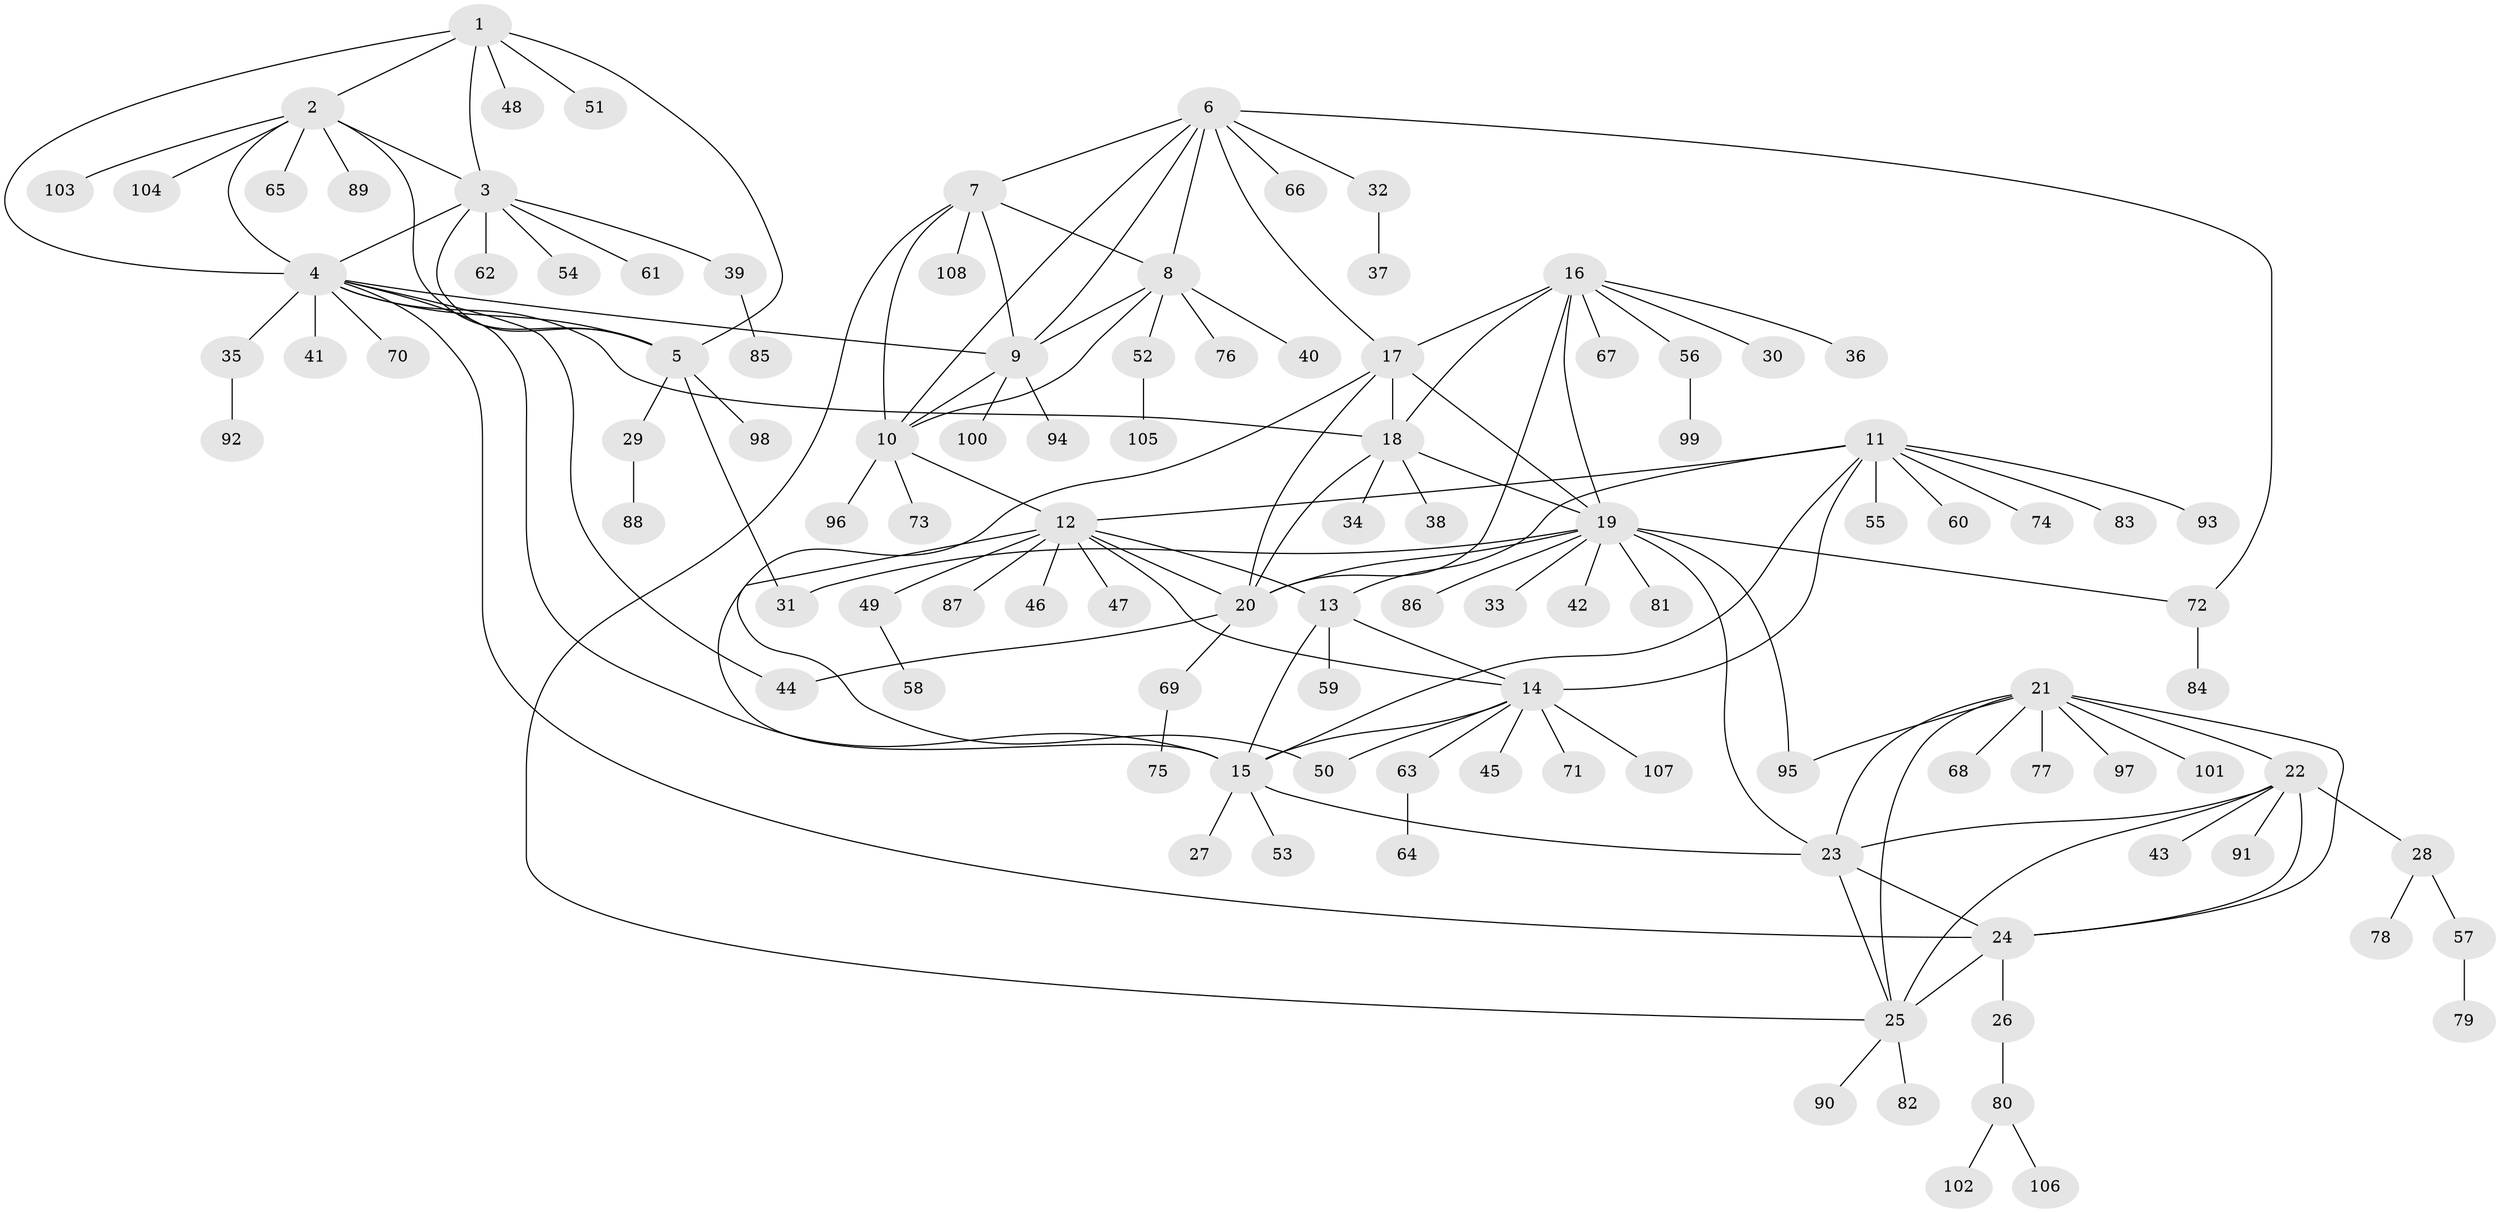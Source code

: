 // coarse degree distribution, {4: 0.03614457831325301, 15: 0.012048192771084338, 6: 0.024096385542168676, 10: 0.012048192771084338, 9: 0.04819277108433735, 5: 0.03614457831325301, 8: 0.012048192771084338, 7: 0.03614457831325301, 12: 0.012048192771084338, 2: 0.13253012048192772, 1: 0.6265060240963856, 3: 0.012048192771084338}
// Generated by graph-tools (version 1.1) at 2025/24/03/03/25 07:24:14]
// undirected, 108 vertices, 148 edges
graph export_dot {
graph [start="1"]
  node [color=gray90,style=filled];
  1;
  2;
  3;
  4;
  5;
  6;
  7;
  8;
  9;
  10;
  11;
  12;
  13;
  14;
  15;
  16;
  17;
  18;
  19;
  20;
  21;
  22;
  23;
  24;
  25;
  26;
  27;
  28;
  29;
  30;
  31;
  32;
  33;
  34;
  35;
  36;
  37;
  38;
  39;
  40;
  41;
  42;
  43;
  44;
  45;
  46;
  47;
  48;
  49;
  50;
  51;
  52;
  53;
  54;
  55;
  56;
  57;
  58;
  59;
  60;
  61;
  62;
  63;
  64;
  65;
  66;
  67;
  68;
  69;
  70;
  71;
  72;
  73;
  74;
  75;
  76;
  77;
  78;
  79;
  80;
  81;
  82;
  83;
  84;
  85;
  86;
  87;
  88;
  89;
  90;
  91;
  92;
  93;
  94;
  95;
  96;
  97;
  98;
  99;
  100;
  101;
  102;
  103;
  104;
  105;
  106;
  107;
  108;
  1 -- 2;
  1 -- 3;
  1 -- 4;
  1 -- 5;
  1 -- 48;
  1 -- 51;
  2 -- 3;
  2 -- 4;
  2 -- 5;
  2 -- 65;
  2 -- 89;
  2 -- 103;
  2 -- 104;
  3 -- 4;
  3 -- 5;
  3 -- 39;
  3 -- 54;
  3 -- 61;
  3 -- 62;
  4 -- 5;
  4 -- 9;
  4 -- 15;
  4 -- 18;
  4 -- 24;
  4 -- 35;
  4 -- 41;
  4 -- 44;
  4 -- 70;
  5 -- 29;
  5 -- 31;
  5 -- 98;
  6 -- 7;
  6 -- 8;
  6 -- 9;
  6 -- 10;
  6 -- 17;
  6 -- 32;
  6 -- 66;
  6 -- 72;
  7 -- 8;
  7 -- 9;
  7 -- 10;
  7 -- 25;
  7 -- 108;
  8 -- 9;
  8 -- 10;
  8 -- 40;
  8 -- 52;
  8 -- 76;
  9 -- 10;
  9 -- 94;
  9 -- 100;
  10 -- 12;
  10 -- 73;
  10 -- 96;
  11 -- 12;
  11 -- 13;
  11 -- 14;
  11 -- 15;
  11 -- 55;
  11 -- 60;
  11 -- 74;
  11 -- 83;
  11 -- 93;
  12 -- 13;
  12 -- 14;
  12 -- 15;
  12 -- 20;
  12 -- 46;
  12 -- 47;
  12 -- 49;
  12 -- 87;
  13 -- 14;
  13 -- 15;
  13 -- 59;
  14 -- 15;
  14 -- 45;
  14 -- 50;
  14 -- 63;
  14 -- 71;
  14 -- 107;
  15 -- 23;
  15 -- 27;
  15 -- 53;
  16 -- 17;
  16 -- 18;
  16 -- 19;
  16 -- 20;
  16 -- 30;
  16 -- 36;
  16 -- 56;
  16 -- 67;
  17 -- 18;
  17 -- 19;
  17 -- 20;
  17 -- 50;
  18 -- 19;
  18 -- 20;
  18 -- 34;
  18 -- 38;
  19 -- 20;
  19 -- 23;
  19 -- 31;
  19 -- 33;
  19 -- 42;
  19 -- 72;
  19 -- 81;
  19 -- 86;
  19 -- 95;
  20 -- 44;
  20 -- 69;
  21 -- 22;
  21 -- 23;
  21 -- 24;
  21 -- 25;
  21 -- 68;
  21 -- 77;
  21 -- 95;
  21 -- 97;
  21 -- 101;
  22 -- 23;
  22 -- 24;
  22 -- 25;
  22 -- 28;
  22 -- 43;
  22 -- 91;
  23 -- 24;
  23 -- 25;
  24 -- 25;
  24 -- 26;
  25 -- 82;
  25 -- 90;
  26 -- 80;
  28 -- 57;
  28 -- 78;
  29 -- 88;
  32 -- 37;
  35 -- 92;
  39 -- 85;
  49 -- 58;
  52 -- 105;
  56 -- 99;
  57 -- 79;
  63 -- 64;
  69 -- 75;
  72 -- 84;
  80 -- 102;
  80 -- 106;
}
